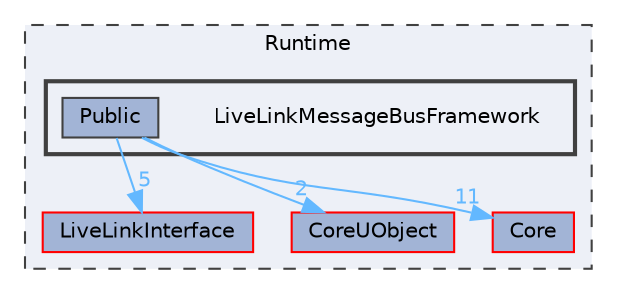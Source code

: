 digraph "LiveLinkMessageBusFramework"
{
 // INTERACTIVE_SVG=YES
 // LATEX_PDF_SIZE
  bgcolor="transparent";
  edge [fontname=Helvetica,fontsize=10,labelfontname=Helvetica,labelfontsize=10];
  node [fontname=Helvetica,fontsize=10,shape=box,height=0.2,width=0.4];
  compound=true
  subgraph clusterdir_7536b172fbd480bfd146a1b1acd6856b {
    graph [ bgcolor="#edf0f7", pencolor="grey25", label="Runtime", fontname=Helvetica,fontsize=10 style="filled,dashed", URL="dir_7536b172fbd480bfd146a1b1acd6856b.html",tooltip=""]
  dir_0b16765323610fed71937b69633845f2 [label="LiveLinkInterface", fillcolor="#a2b4d6", color="red", style="filled", URL="dir_0b16765323610fed71937b69633845f2.html",tooltip=""];
  dir_4c499e5e32e2b4479ad7e552df73eeae [label="CoreUObject", fillcolor="#a2b4d6", color="red", style="filled", URL="dir_4c499e5e32e2b4479ad7e552df73eeae.html",tooltip=""];
  dir_0e6cddcc9caa1238c7f3774224afaa45 [label="Core", fillcolor="#a2b4d6", color="red", style="filled", URL="dir_0e6cddcc9caa1238c7f3774224afaa45.html",tooltip=""];
  subgraph clusterdir_45cc75b172550927463b4aca9f9510bd {
    graph [ bgcolor="#edf0f7", pencolor="grey25", label="", fontname=Helvetica,fontsize=10 style="filled,bold", URL="dir_45cc75b172550927463b4aca9f9510bd.html",tooltip=""]
    dir_45cc75b172550927463b4aca9f9510bd [shape=plaintext, label="LiveLinkMessageBusFramework"];
  dir_577f25ac7b4ac304b931945903d4dc03 [label="Public", fillcolor="#a2b4d6", color="grey25", style="filled", URL="dir_577f25ac7b4ac304b931945903d4dc03.html",tooltip=""];
  }
  }
  dir_577f25ac7b4ac304b931945903d4dc03->dir_0b16765323610fed71937b69633845f2 [headlabel="5", labeldistance=1.5 headhref="dir_000946_000576.html" href="dir_000946_000576.html" color="steelblue1" fontcolor="steelblue1"];
  dir_577f25ac7b4ac304b931945903d4dc03->dir_0e6cddcc9caa1238c7f3774224afaa45 [headlabel="11", labeldistance=1.5 headhref="dir_000946_000266.html" href="dir_000946_000266.html" color="steelblue1" fontcolor="steelblue1"];
  dir_577f25ac7b4ac304b931945903d4dc03->dir_4c499e5e32e2b4479ad7e552df73eeae [headlabel="2", labeldistance=1.5 headhref="dir_000946_000268.html" href="dir_000946_000268.html" color="steelblue1" fontcolor="steelblue1"];
}
